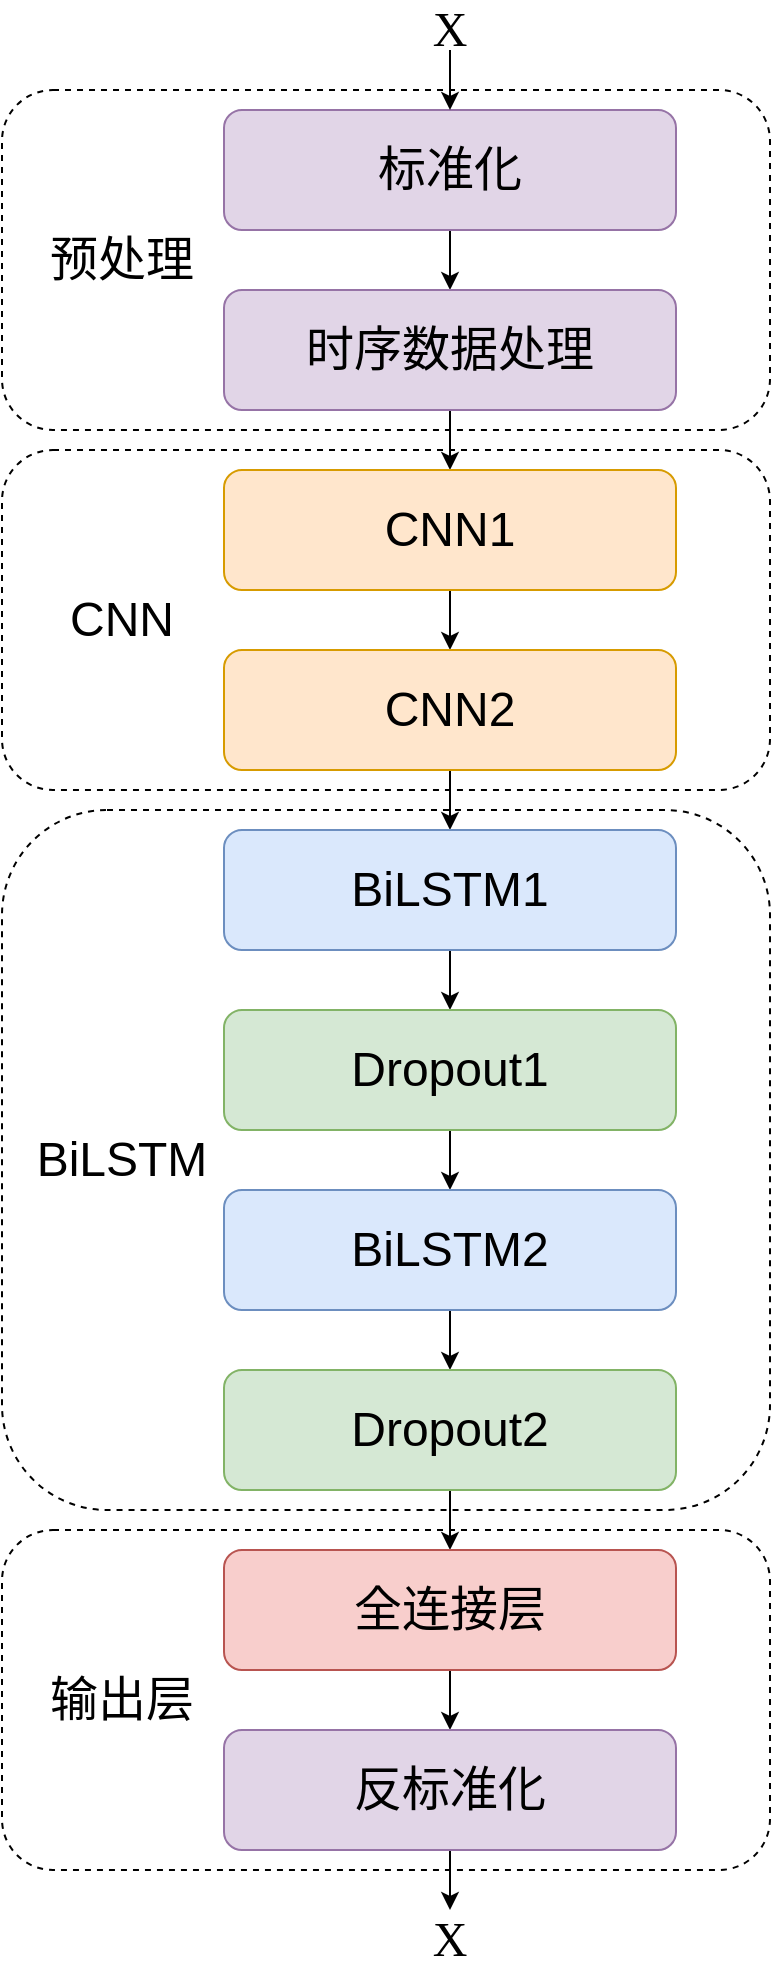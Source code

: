 <mxfile version="26.2.15">
  <diagram name="第 1 页" id="jmzKyf7Diud1DmyzX4xF">
    <mxGraphModel dx="1426" dy="797" grid="1" gridSize="10" guides="1" tooltips="1" connect="1" arrows="1" fold="1" page="1" pageScale="1" pageWidth="827" pageHeight="1169" background="#FFFFFF" math="0" shadow="0">
      <root>
        <mxCell id="0" />
        <mxCell id="1" parent="0" />
        <mxCell id="LqZAAnuESnxI6XNDvkHK-26" value="" style="rounded=1;whiteSpace=wrap;html=1;fillColor=none;dashed=1;" parent="1" vertex="1">
          <mxGeometry x="190" y="260" width="384" height="170" as="geometry" />
        </mxCell>
        <mxCell id="LqZAAnuESnxI6XNDvkHK-24" value="" style="rounded=1;whiteSpace=wrap;html=1;fillColor=none;dashed=1;" parent="1" vertex="1">
          <mxGeometry x="190" y="80" width="384" height="170" as="geometry" />
        </mxCell>
        <mxCell id="LqZAAnuESnxI6XNDvkHK-11" style="edgeStyle=orthogonalEdgeStyle;rounded=0;orthogonalLoop=1;jettySize=auto;html=1;exitX=0.5;exitY=1;exitDx=0;exitDy=0;" parent="1" source="LqZAAnuESnxI6XNDvkHK-1" target="LqZAAnuESnxI6XNDvkHK-2" edge="1">
          <mxGeometry relative="1" as="geometry" />
        </mxCell>
        <mxCell id="LqZAAnuESnxI6XNDvkHK-1" value="&lt;font style=&quot;font-size: 24px;&quot;&gt;标准化&lt;/font&gt;" style="rounded=1;whiteSpace=wrap;html=1;fillColor=#e1d5e7;strokeColor=#9673a6;" parent="1" vertex="1">
          <mxGeometry x="301" y="90" width="226" height="60" as="geometry" />
        </mxCell>
        <mxCell id="LqZAAnuESnxI6XNDvkHK-12" style="edgeStyle=orthogonalEdgeStyle;rounded=0;orthogonalLoop=1;jettySize=auto;html=1;exitX=0.5;exitY=1;exitDx=0;exitDy=0;" parent="1" source="LqZAAnuESnxI6XNDvkHK-2" target="LqZAAnuESnxI6XNDvkHK-3" edge="1">
          <mxGeometry relative="1" as="geometry" />
        </mxCell>
        <mxCell id="LqZAAnuESnxI6XNDvkHK-2" value="&lt;font style=&quot;font-size: 24px;&quot;&gt;时序数据处理&lt;/font&gt;" style="rounded=1;whiteSpace=wrap;html=1;fillColor=#e1d5e7;strokeColor=#9673a6;" parent="1" vertex="1">
          <mxGeometry x="301" y="180" width="226" height="60" as="geometry" />
        </mxCell>
        <mxCell id="LqZAAnuESnxI6XNDvkHK-13" style="edgeStyle=orthogonalEdgeStyle;rounded=0;orthogonalLoop=1;jettySize=auto;html=1;exitX=0.5;exitY=1;exitDx=0;exitDy=0;entryX=0.5;entryY=0;entryDx=0;entryDy=0;" parent="1" source="LqZAAnuESnxI6XNDvkHK-3" target="LqZAAnuESnxI6XNDvkHK-4" edge="1">
          <mxGeometry relative="1" as="geometry" />
        </mxCell>
        <mxCell id="LqZAAnuESnxI6XNDvkHK-3" value="&lt;font style=&quot;font-size: 24px;&quot;&gt;CNN1&lt;/font&gt;" style="rounded=1;whiteSpace=wrap;html=1;fillColor=#ffe6cc;strokeColor=#d79b00;" parent="1" vertex="1">
          <mxGeometry x="301" y="270" width="226" height="60" as="geometry" />
        </mxCell>
        <mxCell id="LqZAAnuESnxI6XNDvkHK-14" style="edgeStyle=orthogonalEdgeStyle;rounded=0;orthogonalLoop=1;jettySize=auto;html=1;exitX=0.5;exitY=1;exitDx=0;exitDy=0;entryX=0.5;entryY=0;entryDx=0;entryDy=0;" parent="1" source="LqZAAnuESnxI6XNDvkHK-4" target="LqZAAnuESnxI6XNDvkHK-5" edge="1">
          <mxGeometry relative="1" as="geometry" />
        </mxCell>
        <mxCell id="LqZAAnuESnxI6XNDvkHK-4" value="&lt;font style=&quot;font-size: 24px;&quot;&gt;CNN2&lt;/font&gt;" style="rounded=1;whiteSpace=wrap;html=1;fillColor=#ffe6cc;strokeColor=#d79b00;" parent="1" vertex="1">
          <mxGeometry x="301" y="360" width="226" height="60" as="geometry" />
        </mxCell>
        <mxCell id="LqZAAnuESnxI6XNDvkHK-15" style="edgeStyle=orthogonalEdgeStyle;rounded=0;orthogonalLoop=1;jettySize=auto;html=1;exitX=0.5;exitY=1;exitDx=0;exitDy=0;entryX=0.5;entryY=0;entryDx=0;entryDy=0;" parent="1" source="LqZAAnuESnxI6XNDvkHK-5" target="LqZAAnuESnxI6XNDvkHK-6" edge="1">
          <mxGeometry relative="1" as="geometry" />
        </mxCell>
        <mxCell id="LqZAAnuESnxI6XNDvkHK-5" value="&lt;font style=&quot;font-size: 24px;&quot;&gt;BiLSTM1&lt;/font&gt;" style="rounded=1;whiteSpace=wrap;html=1;fillColor=#dae8fc;strokeColor=#6c8ebf;" parent="1" vertex="1">
          <mxGeometry x="301" y="450" width="226" height="60" as="geometry" />
        </mxCell>
        <mxCell id="LqZAAnuESnxI6XNDvkHK-16" style="edgeStyle=orthogonalEdgeStyle;rounded=0;orthogonalLoop=1;jettySize=auto;html=1;exitX=0.5;exitY=1;exitDx=0;exitDy=0;" parent="1" source="LqZAAnuESnxI6XNDvkHK-6" target="LqZAAnuESnxI6XNDvkHK-7" edge="1">
          <mxGeometry relative="1" as="geometry" />
        </mxCell>
        <mxCell id="LqZAAnuESnxI6XNDvkHK-6" value="&lt;font style=&quot;font-size: 24px;&quot;&gt;Dropout1&lt;/font&gt;" style="rounded=1;whiteSpace=wrap;html=1;fillColor=#d5e8d4;strokeColor=#82b366;" parent="1" vertex="1">
          <mxGeometry x="301" y="540" width="226" height="60" as="geometry" />
        </mxCell>
        <mxCell id="LqZAAnuESnxI6XNDvkHK-17" style="edgeStyle=orthogonalEdgeStyle;rounded=0;orthogonalLoop=1;jettySize=auto;html=1;exitX=0.5;exitY=1;exitDx=0;exitDy=0;entryX=0.5;entryY=0;entryDx=0;entryDy=0;" parent="1" source="LqZAAnuESnxI6XNDvkHK-7" target="LqZAAnuESnxI6XNDvkHK-8" edge="1">
          <mxGeometry relative="1" as="geometry" />
        </mxCell>
        <mxCell id="LqZAAnuESnxI6XNDvkHK-7" value="&lt;font style=&quot;font-size: 24px;&quot;&gt;BiLSTM2&lt;/font&gt;" style="rounded=1;whiteSpace=wrap;html=1;fillColor=#dae8fc;strokeColor=#6c8ebf;" parent="1" vertex="1">
          <mxGeometry x="301" y="630" width="226" height="60" as="geometry" />
        </mxCell>
        <mxCell id="LqZAAnuESnxI6XNDvkHK-18" style="edgeStyle=orthogonalEdgeStyle;rounded=0;orthogonalLoop=1;jettySize=auto;html=1;exitX=0.5;exitY=1;exitDx=0;exitDy=0;entryX=0.5;entryY=0;entryDx=0;entryDy=0;" parent="1" source="LqZAAnuESnxI6XNDvkHK-8" target="LqZAAnuESnxI6XNDvkHK-9" edge="1">
          <mxGeometry relative="1" as="geometry" />
        </mxCell>
        <mxCell id="LqZAAnuESnxI6XNDvkHK-8" value="&lt;font style=&quot;font-size: 24px;&quot;&gt;Dropout2&lt;/font&gt;" style="rounded=1;whiteSpace=wrap;html=1;fillColor=#d5e8d4;strokeColor=#82b366;" parent="1" vertex="1">
          <mxGeometry x="301" y="720" width="226" height="60" as="geometry" />
        </mxCell>
        <mxCell id="LqZAAnuESnxI6XNDvkHK-19" style="edgeStyle=orthogonalEdgeStyle;rounded=0;orthogonalLoop=1;jettySize=auto;html=1;exitX=0.5;exitY=1;exitDx=0;exitDy=0;entryX=0.5;entryY=0;entryDx=0;entryDy=0;" parent="1" source="LqZAAnuESnxI6XNDvkHK-9" target="LqZAAnuESnxI6XNDvkHK-10" edge="1">
          <mxGeometry relative="1" as="geometry" />
        </mxCell>
        <mxCell id="LqZAAnuESnxI6XNDvkHK-9" value="&lt;font style=&quot;font-size: 24px;&quot;&gt;全连接层&lt;/font&gt;" style="rounded=1;whiteSpace=wrap;html=1;fillColor=#f8cecc;strokeColor=#b85450;" parent="1" vertex="1">
          <mxGeometry x="301" y="810" width="226" height="60" as="geometry" />
        </mxCell>
        <mxCell id="LqZAAnuESnxI6XNDvkHK-20" style="edgeStyle=orthogonalEdgeStyle;rounded=0;orthogonalLoop=1;jettySize=auto;html=1;exitX=0.5;exitY=1;exitDx=0;exitDy=0;" parent="1" source="LqZAAnuESnxI6XNDvkHK-10" edge="1">
          <mxGeometry relative="1" as="geometry">
            <mxPoint x="414" y="990" as="targetPoint" />
          </mxGeometry>
        </mxCell>
        <mxCell id="LqZAAnuESnxI6XNDvkHK-10" value="&lt;font style=&quot;font-size: 24px;&quot;&gt;反标准化&lt;/font&gt;" style="rounded=1;whiteSpace=wrap;html=1;fillColor=#e1d5e7;strokeColor=#9673a6;" parent="1" vertex="1">
          <mxGeometry x="301" y="900" width="226" height="60" as="geometry" />
        </mxCell>
        <mxCell id="LqZAAnuESnxI6XNDvkHK-21" value="" style="endArrow=classic;html=1;rounded=0;entryX=0.5;entryY=0;entryDx=0;entryDy=0;" parent="1" source="LqZAAnuESnxI6XNDvkHK-22" target="LqZAAnuESnxI6XNDvkHK-1" edge="1">
          <mxGeometry width="50" height="50" relative="1" as="geometry">
            <mxPoint x="414" y="60" as="sourcePoint" />
            <mxPoint x="410" y="70" as="targetPoint" />
          </mxGeometry>
        </mxCell>
        <mxCell id="LqZAAnuESnxI6XNDvkHK-22" value="&lt;font face=&quot;Times New Roman&quot; style=&quot;font-size: 24px;&quot;&gt;X&lt;/font&gt;" style="text;html=1;align=center;verticalAlign=middle;whiteSpace=wrap;rounded=0;" parent="1" vertex="1">
          <mxGeometry x="384" y="40" width="60" height="20" as="geometry" />
        </mxCell>
        <mxCell id="LqZAAnuESnxI6XNDvkHK-23" value="&lt;font face=&quot;Times New Roman&quot; style=&quot;font-size: 24px;&quot;&gt;X&lt;/font&gt;" style="text;html=1;align=center;verticalAlign=middle;whiteSpace=wrap;rounded=0;" parent="1" vertex="1">
          <mxGeometry x="384" y="990" width="60" height="30" as="geometry" />
        </mxCell>
        <mxCell id="LqZAAnuESnxI6XNDvkHK-25" value="&lt;font style=&quot;font-size: 24px;&quot;&gt;预处理&lt;/font&gt;" style="text;html=1;align=center;verticalAlign=middle;whiteSpace=wrap;rounded=0;" parent="1" vertex="1">
          <mxGeometry x="190" y="150" width="120" height="30" as="geometry" />
        </mxCell>
        <mxCell id="LqZAAnuESnxI6XNDvkHK-27" value="&lt;font style=&quot;font-size: 24px;&quot;&gt;CNN&lt;/font&gt;" style="text;html=1;align=center;verticalAlign=middle;whiteSpace=wrap;rounded=0;" parent="1" vertex="1">
          <mxGeometry x="190" y="330" width="120" height="30" as="geometry" />
        </mxCell>
        <mxCell id="LqZAAnuESnxI6XNDvkHK-28" value="" style="rounded=1;whiteSpace=wrap;html=1;fillColor=none;dashed=1;" parent="1" vertex="1">
          <mxGeometry x="190" y="440" width="384" height="350" as="geometry" />
        </mxCell>
        <mxCell id="LqZAAnuESnxI6XNDvkHK-29" value="&lt;font style=&quot;font-size: 24px;&quot;&gt;BiLSTM&lt;/font&gt;" style="text;html=1;align=center;verticalAlign=middle;whiteSpace=wrap;rounded=0;" parent="1" vertex="1">
          <mxGeometry x="190" y="600" width="120" height="30" as="geometry" />
        </mxCell>
        <mxCell id="LqZAAnuESnxI6XNDvkHK-30" value="" style="rounded=1;whiteSpace=wrap;html=1;fillColor=none;dashed=1;" parent="1" vertex="1">
          <mxGeometry x="190" y="800" width="384" height="170" as="geometry" />
        </mxCell>
        <mxCell id="LqZAAnuESnxI6XNDvkHK-31" value="&lt;font style=&quot;font-size: 24px;&quot;&gt;输出层&lt;/font&gt;" style="text;html=1;align=center;verticalAlign=middle;whiteSpace=wrap;rounded=0;" parent="1" vertex="1">
          <mxGeometry x="190" y="870" width="120" height="30" as="geometry" />
        </mxCell>
      </root>
    </mxGraphModel>
  </diagram>
</mxfile>
